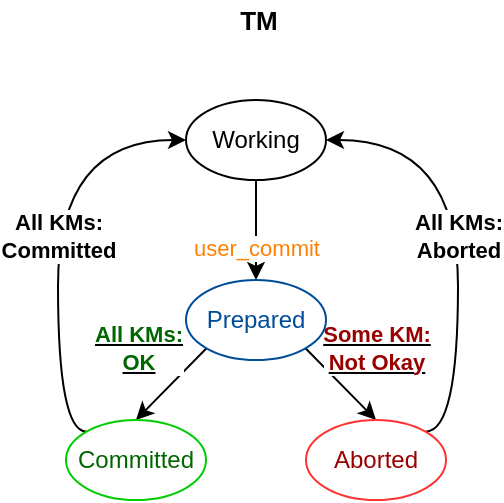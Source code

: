 <mxfile version="20.2.3" type="device" pages="3"><diagram id="veKBulY5tzNOZd7ujKv1" name="Page-1"><mxGraphModel dx="782" dy="539" grid="1" gridSize="10" guides="1" tooltips="1" connect="1" arrows="1" fold="1" page="1" pageScale="1" pageWidth="850" pageHeight="1100" math="0" shadow="0"><root><mxCell id="0"/><mxCell id="1" parent="0"/><mxCell id="AQF8qApTiSd5VkZApyqo-1" value="&lt;font color=&quot;#ff8000&quot;&gt;user_commit&lt;/font&gt;" style="edgeStyle=orthogonalEdgeStyle;rounded=0;orthogonalLoop=1;jettySize=auto;html=1;exitX=0.5;exitY=1;exitDx=0;exitDy=0;entryX=0.5;entryY=0;entryDx=0;entryDy=0;" parent="1" source="AQF8qApTiSd5VkZApyqo-2" target="AQF8qApTiSd5VkZApyqo-5" edge="1"><mxGeometry x="0.333" relative="1" as="geometry"><mxPoint as="offset"/></mxGeometry></mxCell><mxCell id="AQF8qApTiSd5VkZApyqo-2" value="Working" style="ellipse;whiteSpace=wrap;html=1;" parent="1" vertex="1"><mxGeometry x="143" y="80" width="70" height="40" as="geometry"/></mxCell><mxCell id="AQF8qApTiSd5VkZApyqo-3" value="&lt;u&gt;&lt;font color=&quot;#006600&quot;&gt;&lt;b&gt;All KMs:&lt;br&gt;OK&lt;/b&gt;&lt;/font&gt;&lt;/u&gt;" style="rounded=0;orthogonalLoop=1;jettySize=auto;html=1;exitX=0;exitY=1;exitDx=0;exitDy=0;entryX=0.5;entryY=0;entryDx=0;entryDy=0;" parent="1" source="AQF8qApTiSd5VkZApyqo-5" target="AQF8qApTiSd5VkZApyqo-7" edge="1"><mxGeometry x="-0.043" y="-24" relative="1" as="geometry"><mxPoint x="158.251" y="204.142" as="sourcePoint"/><mxPoint x="123" y="240" as="targetPoint"/><mxPoint as="offset"/></mxGeometry></mxCell><mxCell id="AQF8qApTiSd5VkZApyqo-4" value="&lt;u&gt;&lt;font color=&quot;#990000&quot;&gt;&lt;b&gt;Some KM:&lt;br&gt;Not Okay&lt;/b&gt;&lt;/font&gt;&lt;/u&gt;" style="edgeStyle=none;rounded=0;orthogonalLoop=1;jettySize=auto;html=1;exitX=1;exitY=1;exitDx=0;exitDy=0;entryX=0.5;entryY=0;entryDx=0;entryDy=0;" parent="1" source="AQF8qApTiSd5VkZApyqo-5" target="AQF8qApTiSd5VkZApyqo-9" edge="1"><mxGeometry x="-0.017" y="25" relative="1" as="geometry"><mxPoint as="offset"/></mxGeometry></mxCell><mxCell id="AQF8qApTiSd5VkZApyqo-5" value="&lt;font color=&quot;#004c99&quot;&gt;Prepared&lt;/font&gt;" style="ellipse;whiteSpace=wrap;html=1;strokeColor=#004C99;" parent="1" vertex="1"><mxGeometry x="143" y="170" width="70" height="40" as="geometry"/></mxCell><mxCell id="AQF8qApTiSd5VkZApyqo-6" value="&lt;b&gt;All KMs:&lt;br&gt;Committed&lt;br&gt;&lt;/b&gt;" style="edgeStyle=orthogonalEdgeStyle;curved=1;rounded=0;orthogonalLoop=1;jettySize=auto;html=1;exitX=0;exitY=0;exitDx=0;exitDy=0;entryX=0;entryY=0.5;entryDx=0;entryDy=0;" parent="1" source="AQF8qApTiSd5VkZApyqo-7" target="AQF8qApTiSd5VkZApyqo-2" edge="1"><mxGeometry relative="1" as="geometry"><Array as="points"><mxPoint x="79" y="246"/><mxPoint x="79" y="100"/></Array></mxGeometry></mxCell><mxCell id="AQF8qApTiSd5VkZApyqo-7" value="&lt;font color=&quot;#006600&quot;&gt;Committed&lt;/font&gt;" style="ellipse;whiteSpace=wrap;html=1;strokeColor=#00CC00;" parent="1" vertex="1"><mxGeometry x="83" y="240" width="70" height="40" as="geometry"/></mxCell><mxCell id="AQF8qApTiSd5VkZApyqo-8" value="&lt;b&gt;All KMs:&lt;br&gt;Aborted&lt;br&gt;&lt;/b&gt;" style="edgeStyle=orthogonalEdgeStyle;curved=1;rounded=0;orthogonalLoop=1;jettySize=auto;html=1;exitX=1;exitY=0;exitDx=0;exitDy=0;entryX=1;entryY=0.5;entryDx=0;entryDy=0;" parent="1" source="AQF8qApTiSd5VkZApyqo-9" target="AQF8qApTiSd5VkZApyqo-2" edge="1"><mxGeometry relative="1" as="geometry"><Array as="points"><mxPoint x="279" y="246"/><mxPoint x="279" y="100"/></Array></mxGeometry></mxCell><mxCell id="AQF8qApTiSd5VkZApyqo-9" value="&lt;font color=&quot;#990000&quot;&gt;Aborted&lt;/font&gt;" style="ellipse;whiteSpace=wrap;html=1;strokeColor=#FF3333;" parent="1" vertex="1"><mxGeometry x="203" y="240" width="70" height="40" as="geometry"/></mxCell><mxCell id="AQF8qApTiSd5VkZApyqo-28" value="&lt;b&gt;TM&lt;/b&gt;" style="text;html=1;align=center;verticalAlign=middle;resizable=0;points=[];autosize=1;strokeColor=none;fontSize=13;" parent="1" vertex="1"><mxGeometry x="164" y="30" width="30" height="20" as="geometry"/></mxCell></root></mxGraphModel></diagram><diagram id="Bf80gznRNXisdEgicm2Q" name="Page-2"><mxGraphModel dx="1022" dy="539" grid="1" gridSize="10" guides="1" tooltips="1" connect="1" arrows="1" fold="1" page="1" pageScale="1" pageWidth="850" pageHeight="1100" math="0" shadow="0"><root><mxCell id="0"/><mxCell id="1" parent="0"/><mxCell id="BioxWUrTm7QjMU6oJTtN-1" value="" style="rounded=0;orthogonalLoop=1;jettySize=auto;html=1;exitX=0;exitY=1;exitDx=0;exitDy=0;entryX=0.5;entryY=0;entryDx=0;entryDy=0;" parent="1" source="BioxWUrTm7QjMU6oJTtN-3" target="BioxWUrTm7QjMU6oJTtN-15" edge="1"><mxGeometry x="-0.356" y="9" relative="1" as="geometry"><mxPoint as="offset"/></mxGeometry></mxCell><mxCell id="BioxWUrTm7QjMU6oJTtN-2" value="" style="edgeStyle=none;rounded=0;orthogonalLoop=1;jettySize=auto;html=1;exitX=1;exitY=1;exitDx=0;exitDy=0;entryX=0.5;entryY=0;entryDx=0;entryDy=0;" parent="1" source="BioxWUrTm7QjMU6oJTtN-3" target="BioxWUrTm7QjMU6oJTtN-12" edge="1"><mxGeometry relative="1" as="geometry"/></mxCell><mxCell id="BioxWUrTm7QjMU6oJTtN-3" value="Prepared" style="ellipse;whiteSpace=wrap;html=1;" parent="1" vertex="1"><mxGeometry x="110" y="225" width="70" height="40" as="geometry"/></mxCell><mxCell id="BioxWUrTm7QjMU6oJTtN-4" value="&lt;u&gt;&lt;b&gt;&lt;font color=&quot;#004c99&quot;&gt;TM: Prepared&lt;/font&gt;&lt;/b&gt;&lt;/u&gt;" style="edgeStyle=orthogonalEdgeStyle;curved=1;rounded=0;orthogonalLoop=1;jettySize=auto;html=1;exitX=0;exitY=1;exitDx=0;exitDy=0;entryX=0;entryY=0;entryDx=0;entryDy=0;" parent="1" source="BioxWUrTm7QjMU6oJTtN-10" target="BioxWUrTm7QjMU6oJTtN-3" edge="1"><mxGeometry x="0.312" y="-20" relative="1" as="geometry"><Array as="points"><mxPoint x="80" y="119"/><mxPoint x="80" y="231"/></Array><mxPoint as="offset"/></mxGeometry></mxCell><mxCell id="BioxWUrTm7QjMU6oJTtN-5" style="edgeStyle=orthogonalEdgeStyle;curved=1;rounded=0;orthogonalLoop=1;jettySize=auto;html=1;exitX=0;exitY=0.5;exitDx=0;exitDy=0;entryX=0;entryY=1;entryDx=0;entryDy=0;" parent="1" source="BioxWUrTm7QjMU6oJTtN-10" target="BioxWUrTm7QjMU6oJTtN-10" edge="1"><mxGeometry relative="1" as="geometry"><mxPoint x="80" y="145" as="targetPoint"/></mxGeometry></mxCell><mxCell id="BioxWUrTm7QjMU6oJTtN-6" value="&lt;font style=&quot;font-size: 9px;&quot;&gt;Read&lt;/font&gt;" style="edgeStyle=orthogonalEdgeStyle;rounded=0;orthogonalLoop=1;jettySize=auto;html=1;exitX=1;exitY=1;exitDx=0;exitDy=0;entryX=0.5;entryY=0;entryDx=0;entryDy=0;curved=1;" parent="1" source="BioxWUrTm7QjMU6oJTtN-10" target="BioxWUrTm7QjMU6oJTtN-25" edge="1"><mxGeometry x="-0.204" y="-6" relative="1" as="geometry"><mxPoint as="offset"/></mxGeometry></mxCell><mxCell id="BioxWUrTm7QjMU6oJTtN-7" value="&lt;font style=&quot;font-size: 9px;&quot;&gt;Write&lt;/font&gt;" style="edgeStyle=orthogonalEdgeStyle;curved=1;rounded=0;orthogonalLoop=1;jettySize=auto;html=1;exitX=0.5;exitY=1;exitDx=0;exitDy=0;entryX=0.5;entryY=0;entryDx=0;entryDy=0;" parent="1" source="BioxWUrTm7QjMU6oJTtN-10" target="BioxWUrTm7QjMU6oJTtN-20" edge="1"><mxGeometry x="-0.333" y="5" relative="1" as="geometry"><mxPoint as="offset"/></mxGeometry></mxCell><mxCell id="BioxWUrTm7QjMU6oJTtN-8" style="edgeStyle=orthogonalEdgeStyle;curved=1;rounded=0;orthogonalLoop=1;jettySize=auto;html=1;exitX=1;exitY=0.5;exitDx=0;exitDy=0;entryX=1;entryY=0;entryDx=0;entryDy=0;" parent="1" source="BioxWUrTm7QjMU6oJTtN-10" target="BioxWUrTm7QjMU6oJTtN-12" edge="1"><mxGeometry relative="1" as="geometry"><Array as="points"><mxPoint x="300" y="105"/><mxPoint x="300" y="291"/></Array></mxGeometry></mxCell><mxCell id="BioxWUrTm7QjMU6oJTtN-9" value="no write/read lock" style="edgeLabel;html=1;align=center;verticalAlign=middle;resizable=0;points=[];fontColor=#9933FF;" parent="BioxWUrTm7QjMU6oJTtN-8" vertex="1" connectable="0"><mxGeometry x="-0.158" y="-24" relative="1" as="geometry"><mxPoint x="34" y="-4" as="offset"/></mxGeometry></mxCell><mxCell id="BioxWUrTm7QjMU6oJTtN-10" value="Init" style="ellipse;whiteSpace=wrap;html=1;" parent="1" vertex="1"><mxGeometry x="110" y="85" width="70" height="40" as="geometry"/></mxCell><mxCell id="BioxWUrTm7QjMU6oJTtN-11" value="&lt;u&gt;&lt;font color=&quot;#990000&quot;&gt;&lt;b&gt;TM:Aborted&lt;/b&gt;&lt;/font&gt;&lt;/u&gt;" style="edgeStyle=none;rounded=0;orthogonalLoop=1;jettySize=auto;html=1;entryX=0.5;entryY=0;entryDx=0;entryDy=0;" parent="1" source="BioxWUrTm7QjMU6oJTtN-12" target="BioxWUrTm7QjMU6oJTtN-17" edge="1"><mxGeometry x="-0.333" relative="1" as="geometry"><mxPoint as="offset"/></mxGeometry></mxCell><mxCell id="BioxWUrTm7QjMU6oJTtN-12" value="Not Okay" style="ellipse;whiteSpace=wrap;html=1;strokeColor=#FF3333;" parent="1" vertex="1"><mxGeometry x="180" y="285" width="70" height="40" as="geometry"/></mxCell><mxCell id="BioxWUrTm7QjMU6oJTtN-13" value="&lt;u&gt;&lt;font color=&quot;#006600&quot;&gt;&lt;b&gt;TM: Committed&lt;/b&gt;&lt;/font&gt;&lt;/u&gt;" style="edgeStyle=none;rounded=0;orthogonalLoop=1;jettySize=auto;html=1;exitX=0.5;exitY=1;exitDx=0;exitDy=0;entryX=0.5;entryY=0;entryDx=0;entryDy=0;" parent="1" source="BioxWUrTm7QjMU6oJTtN-15" target="BioxWUrTm7QjMU6oJTtN-16" edge="1"><mxGeometry relative="1" as="geometry"/></mxCell><mxCell id="BioxWUrTm7QjMU6oJTtN-14" value="&lt;u&gt;&lt;font color=&quot;#990000&quot;&gt;&lt;b&gt;TM:Aborted&lt;/b&gt;&lt;/font&gt;&lt;/u&gt;" style="edgeStyle=none;rounded=0;orthogonalLoop=1;jettySize=auto;html=1;exitX=1;exitY=1;exitDx=0;exitDy=0;entryX=0.5;entryY=0;entryDx=0;entryDy=0;" parent="1" source="BioxWUrTm7QjMU6oJTtN-15" target="BioxWUrTm7QjMU6oJTtN-17" edge="1"><mxGeometry x="-0.176" y="9" relative="1" as="geometry"><mxPoint as="offset"/></mxGeometry></mxCell><mxCell id="BioxWUrTm7QjMU6oJTtN-15" value="Okay" style="ellipse;whiteSpace=wrap;html=1;strokeColor=#00CC00;" parent="1" vertex="1"><mxGeometry x="40" y="285" width="70" height="40" as="geometry"/></mxCell><mxCell id="BioxWUrTm7QjMU6oJTtN-16" value="Committed" style="ellipse;whiteSpace=wrap;html=1;strokeColor=#00CC00;" parent="1" vertex="1"><mxGeometry x="40" y="355" width="70" height="40" as="geometry"/></mxCell><mxCell id="BioxWUrTm7QjMU6oJTtN-17" value="Aborted" style="ellipse;whiteSpace=wrap;html=1;strokeColor=#FF3333;" parent="1" vertex="1"><mxGeometry x="180" y="355" width="70" height="40" as="geometry"/></mxCell><mxCell id="BioxWUrTm7QjMU6oJTtN-18" value="&lt;b&gt;KM&lt;/b&gt;" style="text;html=1;align=center;verticalAlign=middle;resizable=0;points=[];autosize=1;strokeColor=none;fontSize=13;" parent="1" vertex="1"><mxGeometry x="125" y="30" width="40" height="30" as="geometry"/></mxCell><mxCell id="BioxWUrTm7QjMU6oJTtN-19" value="&lt;u style=&quot;color: rgb(0, 0, 0); font-family: Helvetica; font-size: 11px; font-style: normal; font-variant-ligatures: normal; font-variant-caps: normal; font-weight: 400; letter-spacing: normal; orphans: 2; text-align: center; text-indent: 0px; text-transform: none; widows: 2; word-spacing: 0px; -webkit-text-stroke-width: 0px;&quot;&gt;&lt;b&gt;&lt;font color=&quot;#004c99&quot;&gt;TM: Prepared&lt;/font&gt;&lt;/b&gt;&lt;/u&gt;" style="edgeStyle=orthogonalEdgeStyle;curved=1;rounded=0;orthogonalLoop=1;jettySize=auto;html=1;exitX=0.5;exitY=1;exitDx=0;exitDy=0;entryX=0.5;entryY=0;entryDx=0;entryDy=0;" parent="1" source="BioxWUrTm7QjMU6oJTtN-20" target="BioxWUrTm7QjMU6oJTtN-3" edge="1"><mxGeometry x="-0.333" y="15" relative="1" as="geometry"><mxPoint as="offset"/></mxGeometry></mxCell><mxCell id="BioxWUrTm7QjMU6oJTtN-20" value="Write Lock" style="ellipse;whiteSpace=wrap;html=1;" parent="1" vertex="1"><mxGeometry x="110" y="155" width="70" height="40" as="geometry"/></mxCell><mxCell id="BioxWUrTm7QjMU6oJTtN-21" value="&lt;font style=&quot;font-size: 9px;&quot;&gt;Write&lt;/font&gt;" style="edgeStyle=orthogonalEdgeStyle;curved=1;rounded=0;orthogonalLoop=1;jettySize=auto;html=1;exitX=0;exitY=0.5;exitDx=0;exitDy=0;entryX=1;entryY=0.5;entryDx=0;entryDy=0;" parent="1" source="BioxWUrTm7QjMU6oJTtN-25" target="BioxWUrTm7QjMU6oJTtN-20" edge="1"><mxGeometry x="-0.5" y="-10" relative="1" as="geometry"><mxPoint as="offset"/></mxGeometry></mxCell><mxCell id="BioxWUrTm7QjMU6oJTtN-22" value="&lt;font color=&quot;#9933ff&quot;&gt;no write lock&lt;/font&gt;" style="edgeStyle=orthogonalEdgeStyle;rounded=0;orthogonalLoop=1;jettySize=auto;html=1;exitX=1;exitY=1;exitDx=0;exitDy=0;entryX=0.696;entryY=0.063;entryDx=0;entryDy=0;entryPerimeter=0;curved=1;" parent="1" source="BioxWUrTm7QjMU6oJTtN-25" target="BioxWUrTm7QjMU6oJTtN-12" edge="1"><mxGeometry x="0.078" y="5" relative="1" as="geometry"><mxPoint as="offset"/></mxGeometry></mxCell><mxCell id="BioxWUrTm7QjMU6oJTtN-23" style="edgeStyle=orthogonalEdgeStyle;curved=1;rounded=0;orthogonalLoop=1;jettySize=auto;html=1;exitX=0;exitY=1;exitDx=0;exitDy=0;entryX=1;entryY=0;entryDx=0;entryDy=0;" parent="1" source="BioxWUrTm7QjMU6oJTtN-25" target="BioxWUrTm7QjMU6oJTtN-3" edge="1"><mxGeometry relative="1" as="geometry"><Array as="points"><mxPoint x="210" y="225"/><mxPoint x="210" y="231"/></Array></mxGeometry></mxCell><mxCell id="BioxWUrTm7QjMU6oJTtN-24" value="&lt;u&gt;&lt;b&gt;&lt;font color=&quot;#004c99&quot;&gt;TM: Prepared&lt;/font&gt;&lt;/b&gt;&lt;/u&gt;" style="edgeLabel;html=1;align=center;verticalAlign=middle;resizable=0;points=[];" parent="BioxWUrTm7QjMU6oJTtN-23" vertex="1" connectable="0"><mxGeometry x="-0.297" y="1" relative="1" as="geometry"><mxPoint x="-10" y="-1" as="offset"/></mxGeometry></mxCell><mxCell id="BioxWUrTm7QjMU6oJTtN-25" value="Read Lock" style="ellipse;whiteSpace=wrap;html=1;" parent="1" vertex="1"><mxGeometry x="220" y="155" width="70" height="40" as="geometry"/></mxCell></root></mxGraphModel></diagram><diagram id="ihLIevASLdkZVoXt4c5R" name="Page-3"><mxGraphModel dx="782" dy="539" grid="1" gridSize="10" guides="1" tooltips="1" connect="1" arrows="1" fold="1" page="1" pageScale="1" pageWidth="850" pageHeight="1100" math="0" shadow="0"><root><mxCell id="0"/><mxCell id="1" parent="0"/><mxCell id="ntAIXWiAvW7jSA7q-v0S-2" value="" style="edgeStyle=none;rounded=0;orthogonalLoop=1;jettySize=auto;html=1;exitX=1;exitY=1;exitDx=0;exitDy=0;entryX=0.5;entryY=0;entryDx=0;entryDy=0;" parent="1" source="ntAIXWiAvW7jSA7q-v0S-3" target="ntAIXWiAvW7jSA7q-v0S-12" edge="1"><mxGeometry relative="1" as="geometry"/></mxCell><mxCell id="kgT08zMZN2_Ggx-axRmt-1" value="&lt;font color=&quot;#ff00ff&quot;&gt;Desired Lock&lt;br&gt;not available&lt;/font&gt;" style="edgeLabel;html=1;align=center;verticalAlign=middle;resizable=0;points=[];" vertex="1" connectable="0" parent="ntAIXWiAvW7jSA7q-v0S-2"><mxGeometry x="-0.345" y="2" relative="1" as="geometry"><mxPoint y="-1" as="offset"/></mxGeometry></mxCell><mxCell id="ntAIXWiAvW7jSA7q-v0S-35" value="&lt;font color=&quot;#ff00ff&quot;&gt;Lock acquired&lt;/font&gt;" style="rounded=0;orthogonalLoop=1;jettySize=auto;html=1;exitX=0;exitY=1;exitDx=0;exitDy=0;entryX=0.5;entryY=0;entryDx=0;entryDy=0;strokeColor=#000000;" parent="1" source="ntAIXWiAvW7jSA7q-v0S-3" target="ntAIXWiAvW7jSA7q-v0S-30" edge="1"><mxGeometry relative="1" as="geometry"/></mxCell><mxCell id="ntAIXWiAvW7jSA7q-v0S-3" value="Prepared" style="ellipse;whiteSpace=wrap;html=1;" parent="1" vertex="1"><mxGeometry x="110" y="180" width="70" height="40" as="geometry"/></mxCell><mxCell id="ntAIXWiAvW7jSA7q-v0S-5" style="edgeStyle=orthogonalEdgeStyle;curved=1;rounded=0;orthogonalLoop=1;jettySize=auto;html=1;exitX=0;exitY=0.5;exitDx=0;exitDy=0;entryX=0;entryY=1;entryDx=0;entryDy=0;" parent="1" source="ntAIXWiAvW7jSA7q-v0S-10" target="ntAIXWiAvW7jSA7q-v0S-10" edge="1"><mxGeometry relative="1" as="geometry"><mxPoint x="80" y="145" as="targetPoint"/></mxGeometry></mxCell><mxCell id="ntAIXWiAvW7jSA7q-v0S-28" value="&lt;u style=&quot;color: rgb(0, 0, 0); font-family: Helvetica; font-size: 11px; font-style: normal; font-variant-ligatures: normal; font-variant-caps: normal; font-weight: 400; letter-spacing: normal; orphans: 2; text-align: center; text-indent: 0px; text-transform: none; widows: 2; word-spacing: 0px; -webkit-text-stroke-width: 0px;&quot;&gt;&lt;b&gt;&lt;font color=&quot;#004c99&quot;&gt;TM: Prepared&lt;/font&gt;&lt;/b&gt;&lt;/u&gt;" style="edgeStyle=orthogonalEdgeStyle;rounded=0;orthogonalLoop=1;jettySize=auto;html=1;exitX=0.5;exitY=1;exitDx=0;exitDy=0;entryX=0.5;entryY=0;entryDx=0;entryDy=0;" parent="1" edge="1"><mxGeometry relative="1" as="geometry"><mxPoint x="145" y="126" as="sourcePoint"/><mxPoint x="145" y="181" as="targetPoint"/></mxGeometry></mxCell><mxCell id="ntAIXWiAvW7jSA7q-v0S-10" value="Init" style="ellipse;whiteSpace=wrap;html=1;" parent="1" vertex="1"><mxGeometry x="110" y="85" width="70" height="40" as="geometry"/></mxCell><mxCell id="ntAIXWiAvW7jSA7q-v0S-11" value="&lt;u&gt;&lt;font color=&quot;#990000&quot;&gt;&lt;b&gt;TM:Aborted&lt;/b&gt;&lt;/font&gt;&lt;/u&gt;" style="edgeStyle=none;rounded=0;orthogonalLoop=1;jettySize=auto;html=1;entryX=0.5;entryY=0;entryDx=0;entryDy=0;" parent="1" source="ntAIXWiAvW7jSA7q-v0S-12" target="ntAIXWiAvW7jSA7q-v0S-17" edge="1"><mxGeometry x="-0.176" y="15" relative="1" as="geometry"><mxPoint as="offset"/></mxGeometry></mxCell><mxCell id="ntAIXWiAvW7jSA7q-v0S-12" value="Not Okay" style="ellipse;whiteSpace=wrap;html=1;strokeColor=#FF3333;" parent="1" vertex="1"><mxGeometry x="180" y="285" width="70" height="40" as="geometry"/></mxCell><mxCell id="ntAIXWiAvW7jSA7q-v0S-13" value="&lt;font style=&quot;&quot; color=&quot;#ff00ff&quot;&gt;Lock released&lt;/font&gt;&lt;br&gt;&lt;font style=&quot;font-weight: bold; text-decoration-line: underline;&quot; color=&quot;#006600&quot;&gt;TM: Committed&lt;/font&gt;" style="edgeStyle=none;rounded=0;orthogonalLoop=1;jettySize=auto;html=1;exitX=0.5;exitY=1;exitDx=0;exitDy=0;entryX=0.5;entryY=0;entryDx=0;entryDy=0;" parent="1" source="ntAIXWiAvW7jSA7q-v0S-30" target="ntAIXWiAvW7jSA7q-v0S-16" edge="1"><mxGeometry relative="1" as="geometry"><mxPoint x="75" y="325" as="sourcePoint"/></mxGeometry></mxCell><mxCell id="ntAIXWiAvW7jSA7q-v0S-14" value="&lt;font style=&quot;&quot;&gt;&lt;font color=&quot;#ff00ff&quot;&gt;Lock released&lt;/font&gt;&lt;br&gt;&lt;b style=&quot;color: rgb(153, 0, 0); text-decoration-line: underline;&quot;&gt;TM:Aborted&lt;/b&gt;&lt;/font&gt;" style="edgeStyle=none;rounded=0;orthogonalLoop=1;jettySize=auto;html=1;exitX=1;exitY=1;exitDx=0;exitDy=0;entryX=0.5;entryY=0;entryDx=0;entryDy=0;" parent="1" source="ntAIXWiAvW7jSA7q-v0S-30" target="ntAIXWiAvW7jSA7q-v0S-17" edge="1"><mxGeometry x="0.134" y="-12" relative="1" as="geometry"><mxPoint y="-1" as="offset"/><mxPoint x="99.749" y="319.142" as="sourcePoint"/></mxGeometry></mxCell><mxCell id="ntAIXWiAvW7jSA7q-v0S-16" value="Committed" style="ellipse;whiteSpace=wrap;html=1;strokeColor=#00CC00;" parent="1" vertex="1"><mxGeometry x="35" y="410" width="70" height="40" as="geometry"/></mxCell><mxCell id="ntAIXWiAvW7jSA7q-v0S-17" value="Aborted" style="ellipse;whiteSpace=wrap;html=1;strokeColor=#FF3333;" parent="1" vertex="1"><mxGeometry x="180" y="410" width="70" height="40" as="geometry"/></mxCell><mxCell id="ntAIXWiAvW7jSA7q-v0S-18" value="&lt;b&gt;KM&lt;/b&gt;" style="text;html=1;align=center;verticalAlign=middle;resizable=0;points=[];autosize=1;strokeColor=none;fontSize=13;" parent="1" vertex="1"><mxGeometry x="125" y="30" width="40" height="30" as="geometry"/></mxCell><mxCell id="ntAIXWiAvW7jSA7q-v0S-30" value="Read Lock&lt;br&gt;&lt;br&gt;Write Lock&lt;br&gt;&lt;br&gt;No Lock" style="whiteSpace=wrap;html=1;aspect=fixed;strokeColor=#00CC00;" parent="1" vertex="1"><mxGeometry x="35" y="250" width="70" height="70" as="geometry"/></mxCell><mxCell id="ntAIXWiAvW7jSA7q-v0S-33" value="" style="endArrow=none;html=1;rounded=0;exitX=0;exitY=0.25;exitDx=0;exitDy=0;entryX=1;entryY=0.25;entryDx=0;entryDy=0;strokeColor=#00CC00;" parent="1" edge="1"><mxGeometry width="50" height="50" relative="1" as="geometry"><mxPoint x="35" y="300" as="sourcePoint"/><mxPoint x="105" y="300" as="targetPoint"/></mxGeometry></mxCell><mxCell id="ntAIXWiAvW7jSA7q-v0S-34" value="" style="endArrow=none;html=1;rounded=0;exitX=0;exitY=0.25;exitDx=0;exitDy=0;entryX=1;entryY=0.25;entryDx=0;entryDy=0;strokeColor=#00CC00;" parent="1" edge="1"><mxGeometry width="50" height="50" relative="1" as="geometry"><mxPoint x="35" y="270" as="sourcePoint"/><mxPoint x="105" y="270" as="targetPoint"/></mxGeometry></mxCell></root></mxGraphModel></diagram></mxfile>